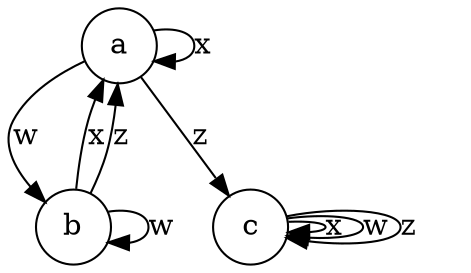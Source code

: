 digraph DFA {
  a [shape=circle];
  b [shape=circle];
  c [shape=circle];
  a -> a [label="x"];
  a -> b [label="w"];
  a -> c [label="z"];
  c -> c [label="x"];
  c -> c [label="w"];
  c -> c [label="z"];
  b -> a [label="x"];
  b -> b [label="w"];
  b -> a [label="z"];
}
